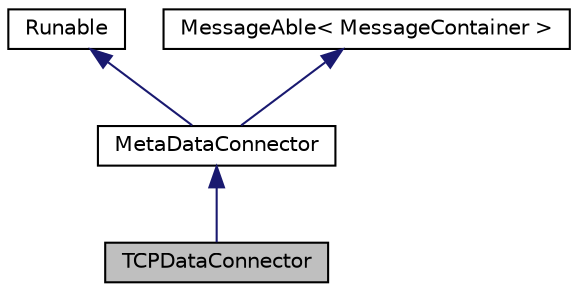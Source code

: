 digraph "TCPDataConnector"
{
  edge [fontname="Helvetica",fontsize="10",labelfontname="Helvetica",labelfontsize="10"];
  node [fontname="Helvetica",fontsize="10",shape=record];
  Node0 [label="TCPDataConnector",height=0.2,width=0.4,color="black", fillcolor="grey75", style="filled", fontcolor="black"];
  Node1 -> Node0 [dir="back",color="midnightblue",fontsize="10",style="solid",fontname="Helvetica"];
  Node1 [label="MetaDataConnector",height=0.2,width=0.4,color="black", fillcolor="white", style="filled",URL="$classMetaDataConnector.html"];
  Node2 -> Node1 [dir="back",color="midnightblue",fontsize="10",style="solid",fontname="Helvetica"];
  Node2 [label="Runable",height=0.2,width=0.4,color="black", fillcolor="white", style="filled",URL="$classRunable.html"];
  Node3 -> Node1 [dir="back",color="midnightblue",fontsize="10",style="solid",fontname="Helvetica"];
  Node3 [label="MessageAble\< MessageContainer \>",height=0.2,width=0.4,color="black", fillcolor="white", style="filled",URL="$classMessageAble.html"];
}
